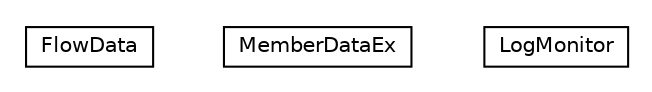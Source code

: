#!/usr/local/bin/dot
#
# Class diagram 
# Generated by UMLGraph version R5_6-24-gf6e263 (http://www.umlgraph.org/)
#

digraph G {
	edge [fontname="Helvetica",fontsize=10,labelfontname="Helvetica",labelfontsize=10];
	node [fontname="Helvetica",fontsize=10,shape=plaintext];
	nodesep=0.25;
	ranksep=0.5;
	// org.universAAL.tools.logmonitor.msgflow.FlowData
	c1299939 [label=<<table title="org.universAAL.tools.logmonitor.msgflow.FlowData" border="0" cellborder="1" cellspacing="0" cellpadding="2" port="p" href="./FlowData.html">
		<tr><td><table border="0" cellspacing="0" cellpadding="1">
<tr><td align="center" balign="center"> FlowData </td></tr>
		</table></td></tr>
		</table>>, URL="./FlowData.html", fontname="Helvetica", fontcolor="black", fontsize=10.0];
	// org.universAAL.tools.logmonitor.msgflow.MemberDataEx
	c1299940 [label=<<table title="org.universAAL.tools.logmonitor.msgflow.MemberDataEx" border="0" cellborder="1" cellspacing="0" cellpadding="2" port="p" href="./MemberDataEx.html">
		<tr><td><table border="0" cellspacing="0" cellpadding="1">
<tr><td align="center" balign="center"> MemberDataEx </td></tr>
		</table></td></tr>
		</table>>, URL="./MemberDataEx.html", fontname="Helvetica", fontcolor="black", fontsize=10.0];
	// org.universAAL.tools.logmonitor.msgflow.LogMonitor
	c1299941 [label=<<table title="org.universAAL.tools.logmonitor.msgflow.LogMonitor" border="0" cellborder="1" cellspacing="0" cellpadding="2" port="p" href="./LogMonitor.html">
		<tr><td><table border="0" cellspacing="0" cellpadding="1">
<tr><td align="center" balign="center"> LogMonitor </td></tr>
		</table></td></tr>
		</table>>, URL="./LogMonitor.html", fontname="Helvetica", fontcolor="black", fontsize=10.0];
}

